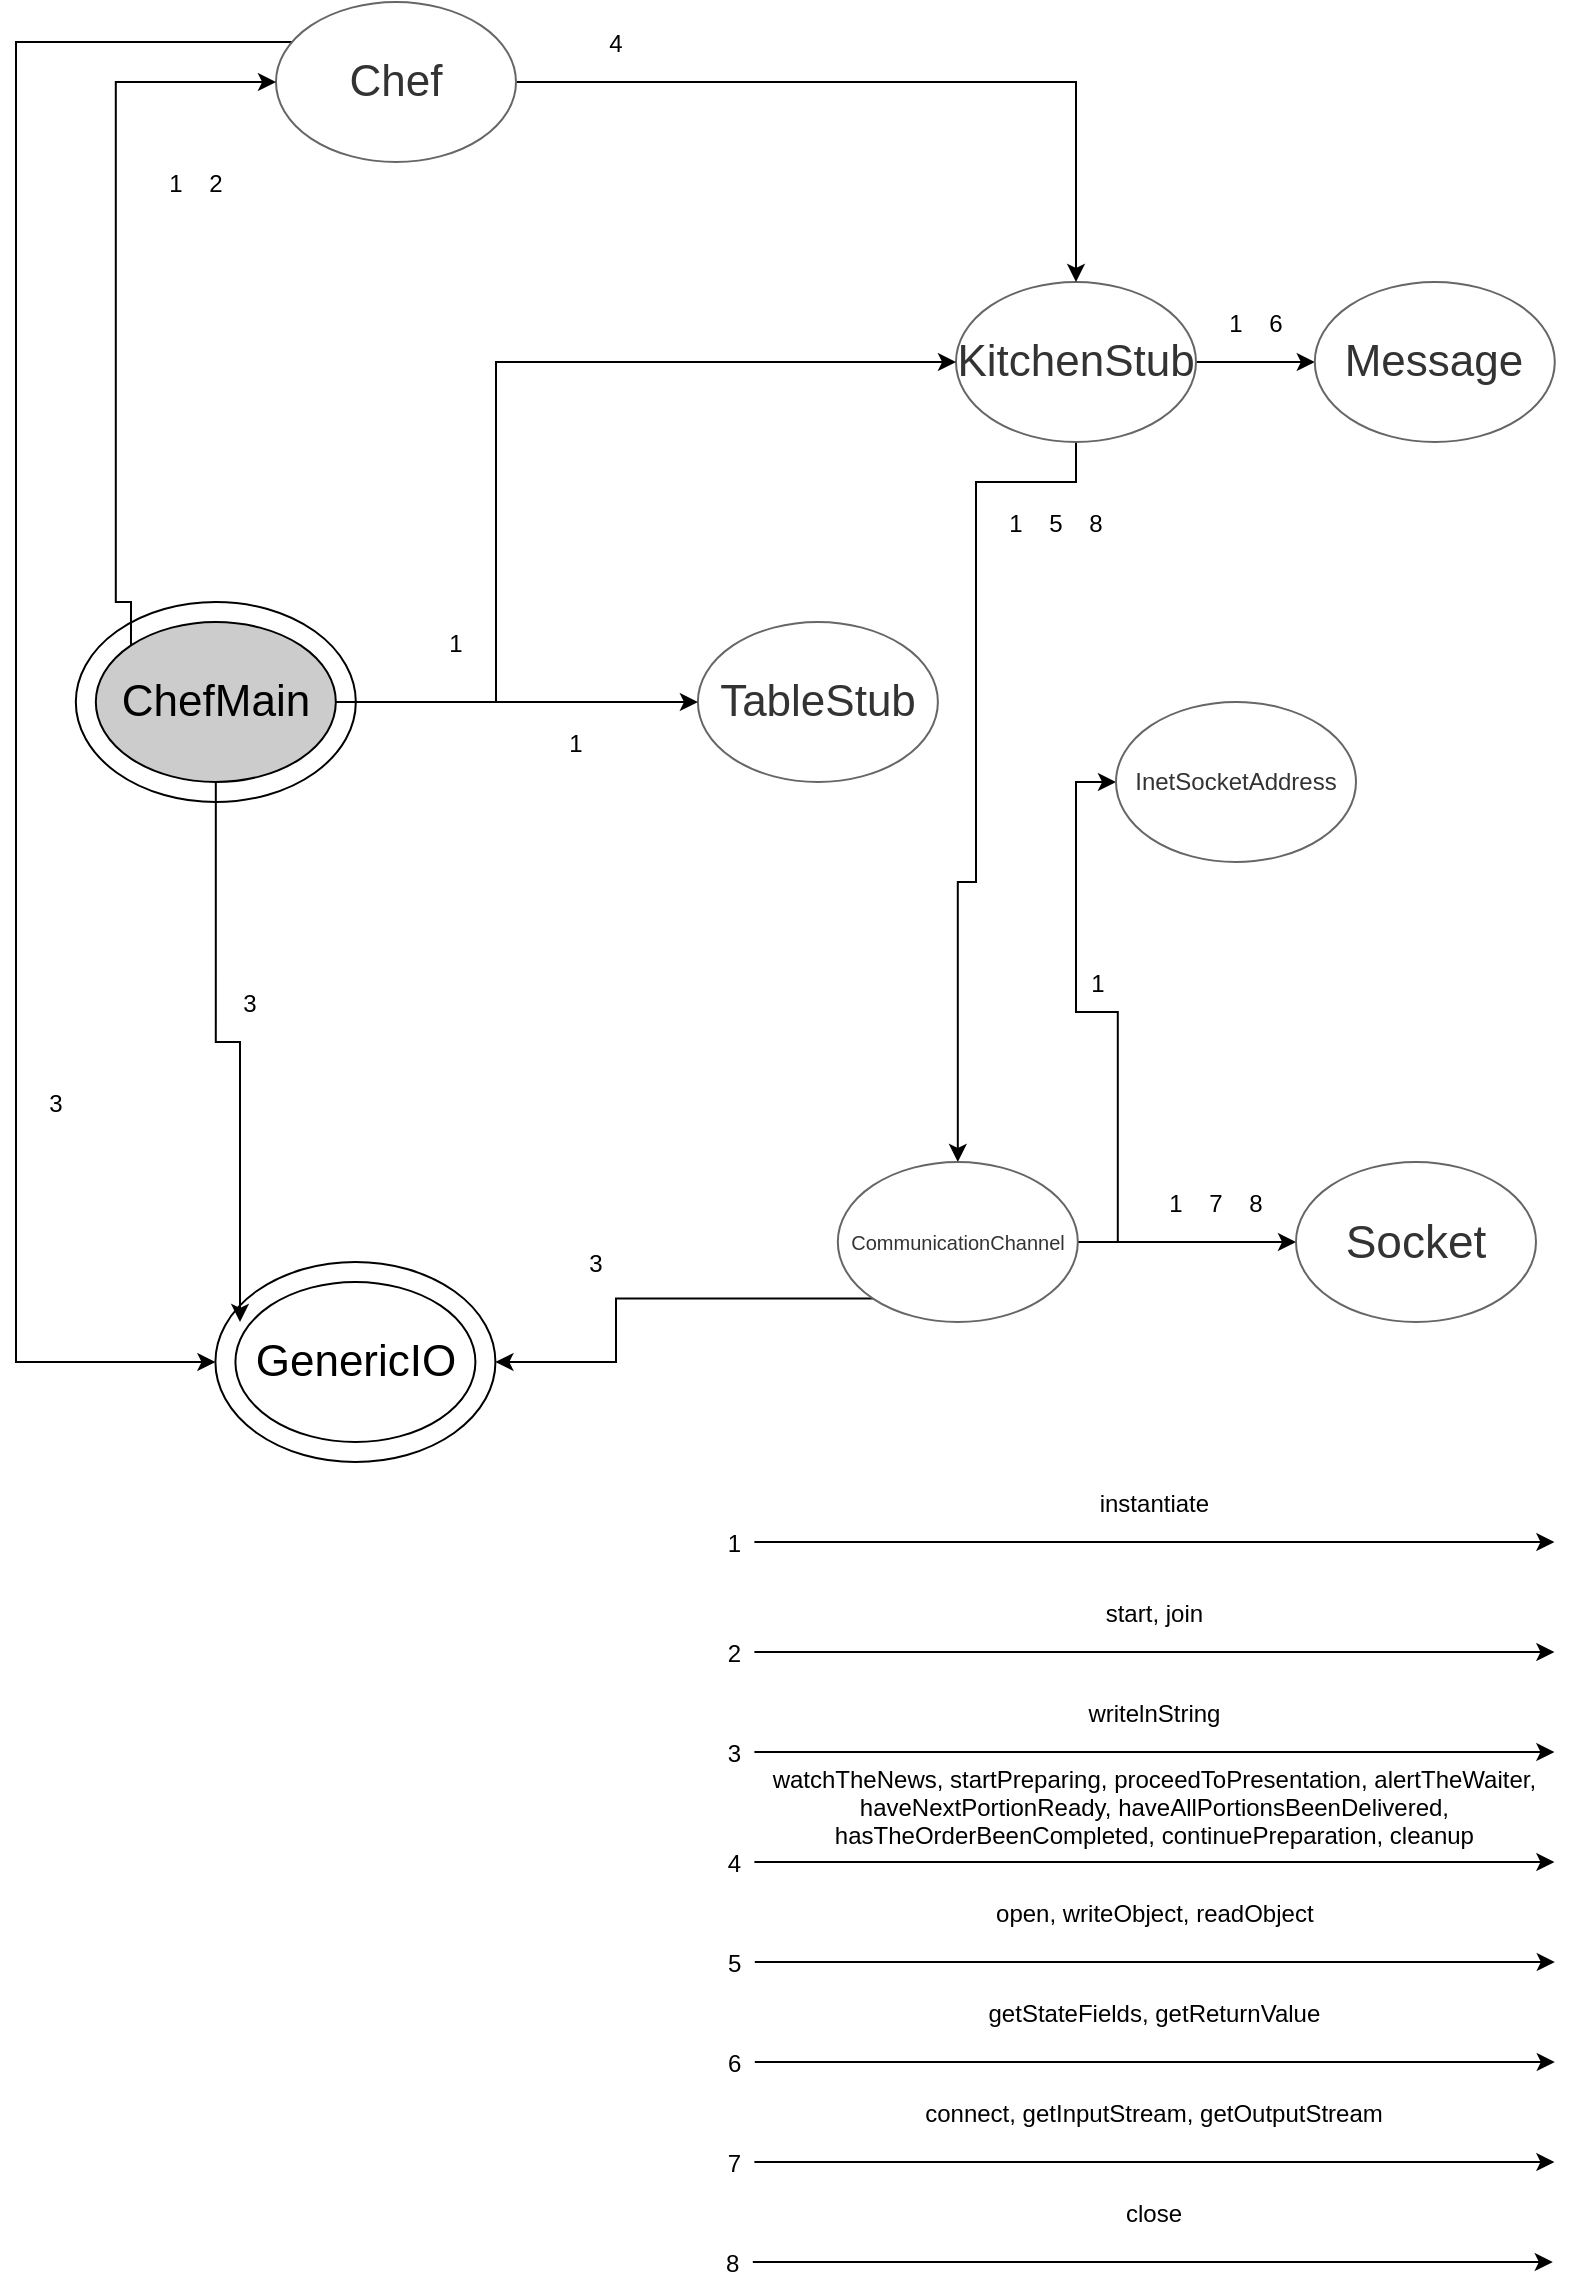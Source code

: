 <mxfile version="18.1.3" type="device"><diagram id="V43urnrV13udNLTjeXBL" name="Page-1"><mxGraphModel dx="1578" dy="804" grid="1" gridSize="10" guides="1" tooltips="1" connect="1" arrows="1" fold="1" page="1" pageScale="1" pageWidth="827" pageHeight="1169" math="0" shadow="0"><root><mxCell id="0"/><mxCell id="1" parent="0"/><mxCell id="COMc7C2_gptebcU1V27h-4" style="edgeStyle=orthogonalEdgeStyle;rounded=0;orthogonalLoop=1;jettySize=auto;html=1;entryX=0.5;entryY=0;entryDx=0;entryDy=0;fontSize=10;" parent="1" source="DL_6BMIu8UC8CPBRrPxo-1" target="COMc7C2_gptebcU1V27h-3" edge="1"><mxGeometry relative="1" as="geometry"><Array as="points"><mxPoint x="1360" y="260"/><mxPoint x="1310" y="260"/><mxPoint x="1310" y="460"/><mxPoint x="1301" y="460"/></Array></mxGeometry></mxCell><mxCell id="COMc7C2_gptebcU1V27h-11" style="edgeStyle=orthogonalEdgeStyle;rounded=0;orthogonalLoop=1;jettySize=auto;html=1;fontSize=10;" parent="1" source="DL_6BMIu8UC8CPBRrPxo-1" target="COMc7C2_gptebcU1V27h-6" edge="1"><mxGeometry relative="1" as="geometry"/></mxCell><mxCell id="DL_6BMIu8UC8CPBRrPxo-1" value="&lt;font style=&quot;font-size: 22px&quot;&gt;KitchenStub&lt;/font&gt;" style="ellipse;whiteSpace=wrap;html=1;fillColor=#FFFFFF;fontColor=#333333;strokeColor=#666666;" parent="1" vertex="1"><mxGeometry x="1300" y="160" width="120" height="80" as="geometry"/></mxCell><mxCell id="DL_6BMIu8UC8CPBRrPxo-39" style="edgeStyle=orthogonalEdgeStyle;rounded=0;orthogonalLoop=1;jettySize=auto;html=1;fontSize=20;entryX=0;entryY=0.5;entryDx=0;entryDy=0;" parent="1" source="DL_6BMIu8UC8CPBRrPxo-5" target="DL_6BMIu8UC8CPBRrPxo-6" edge="1"><mxGeometry relative="1" as="geometry"><mxPoint x="830" y="690" as="targetPoint"/><Array as="points"><mxPoint x="830" y="40"/><mxPoint x="830" y="700"/></Array></mxGeometry></mxCell><mxCell id="COMc7C2_gptebcU1V27h-1" style="edgeStyle=orthogonalEdgeStyle;rounded=0;orthogonalLoop=1;jettySize=auto;html=1;entryX=0.5;entryY=0;entryDx=0;entryDy=0;fontSize=22;" parent="1" source="DL_6BMIu8UC8CPBRrPxo-5" target="DL_6BMIu8UC8CPBRrPxo-1" edge="1"><mxGeometry relative="1" as="geometry"/></mxCell><mxCell id="DL_6BMIu8UC8CPBRrPxo-5" value="&lt;font style=&quot;font-size: 22px&quot;&gt;Chef&lt;/font&gt;" style="ellipse;whiteSpace=wrap;html=1;fillColor=#FFFFFF;fontColor=#333333;strokeColor=#666666;" parent="1" vertex="1"><mxGeometry x="960" y="20" width="120" height="80" as="geometry"/></mxCell><mxCell id="DL_6BMIu8UC8CPBRrPxo-9" value="&lt;font style=&quot;font-size: 22px;&quot;&gt;TableStub&lt;/font&gt;" style="ellipse;whiteSpace=wrap;html=1;fillColor=#FFFFFF;fontColor=#333333;strokeColor=#666666;" parent="1" vertex="1"><mxGeometry x="1170.95" y="330" width="120" height="80" as="geometry"/></mxCell><mxCell id="DL_6BMIu8UC8CPBRrPxo-10" value="" style="group" parent="1" vertex="1" connectable="0"><mxGeometry x="929.71" y="650" width="140" height="100" as="geometry"/></mxCell><mxCell id="DL_6BMIu8UC8CPBRrPxo-6" value="&lt;font style=&quot;font-size: 22px&quot;&gt;GenericIO&lt;/font&gt;" style="ellipse;whiteSpace=wrap;html=1;gradientColor=none;" parent="DL_6BMIu8UC8CPBRrPxo-10" vertex="1"><mxGeometry width="140" height="100" as="geometry"/></mxCell><mxCell id="DL_6BMIu8UC8CPBRrPxo-7" value="&lt;font style=&quot;font-size: 22px&quot;&gt;GenericIO&lt;/font&gt;" style="ellipse;whiteSpace=wrap;html=1;gradientColor=none;" parent="DL_6BMIu8UC8CPBRrPxo-10" vertex="1"><mxGeometry x="10" y="10" width="120" height="80" as="geometry"/></mxCell><mxCell id="DL_6BMIu8UC8CPBRrPxo-11" value="" style="group" parent="1" vertex="1" connectable="0"><mxGeometry x="859.91" y="320" width="140" height="100" as="geometry"/></mxCell><mxCell id="DL_6BMIu8UC8CPBRrPxo-2" value="&lt;font style=&quot;font-size: 22px&quot;&gt;GenericIO&lt;/font&gt;" style="ellipse;whiteSpace=wrap;html=1;gradientColor=none;" parent="DL_6BMIu8UC8CPBRrPxo-11" vertex="1"><mxGeometry width="140" height="100" as="geometry"/></mxCell><mxCell id="DL_6BMIu8UC8CPBRrPxo-3" value="&lt;font style=&quot;font-size: 22px;&quot;&gt;ChefMain&lt;/font&gt;" style="ellipse;whiteSpace=wrap;html=1;strokeWidth=1;fillColor=#CCCCCC;" parent="DL_6BMIu8UC8CPBRrPxo-11" vertex="1"><mxGeometry x="10" y="10" width="120" height="80" as="geometry"/></mxCell><mxCell id="DL_6BMIu8UC8CPBRrPxo-13" style="edgeStyle=orthogonalEdgeStyle;rounded=0;orthogonalLoop=1;jettySize=auto;html=1;fillColor=#d5e8d4;strokeColor=#000000;" parent="1" edge="1"><mxGeometry relative="1" as="geometry"><mxPoint x="1199.2" y="790" as="sourcePoint"/><mxPoint x="1599.2" y="790" as="targetPoint"/></mxGeometry></mxCell><mxCell id="DL_6BMIu8UC8CPBRrPxo-14" value="instantiate" style="text;strokeColor=none;fillColor=none;align=center;verticalAlign=middle;spacingLeft=4;spacingRight=4;overflow=hidden;points=[[0,0.5],[1,0.5]];portConstraint=eastwest;rotatable=0;" parent="1" vertex="1"><mxGeometry x="1199.2" y="750" width="400" height="40" as="geometry"/></mxCell><mxCell id="DL_6BMIu8UC8CPBRrPxo-15" value="1" style="text;strokeColor=none;fillColor=none;align=center;verticalAlign=middle;spacingLeft=4;spacingRight=4;overflow=hidden;points=[[0,0.5],[1,0.5]];portConstraint=eastwest;rotatable=0;" parent="1" vertex="1"><mxGeometry x="1179.2" y="780" width="20" height="20" as="geometry"/></mxCell><mxCell id="DL_6BMIu8UC8CPBRrPxo-16" style="edgeStyle=orthogonalEdgeStyle;rounded=0;orthogonalLoop=1;jettySize=auto;html=1;entryX=0;entryY=0.5;entryDx=0;entryDy=0;fontSize=18;exitX=0;exitY=0;exitDx=0;exitDy=0;" parent="1" source="DL_6BMIu8UC8CPBRrPxo-3" target="DL_6BMIu8UC8CPBRrPxo-5" edge="1"><mxGeometry relative="1" as="geometry"><Array as="points"><mxPoint x="887.91" y="320"/><mxPoint x="879.91" y="320"/><mxPoint x="879.91" y="60"/></Array></mxGeometry></mxCell><mxCell id="DL_6BMIu8UC8CPBRrPxo-17" style="edgeStyle=orthogonalEdgeStyle;rounded=0;orthogonalLoop=1;jettySize=auto;html=1;entryX=0;entryY=0.5;entryDx=0;entryDy=0;fontSize=18;" parent="1" source="DL_6BMIu8UC8CPBRrPxo-2" target="DL_6BMIu8UC8CPBRrPxo-1" edge="1"><mxGeometry relative="1" as="geometry"><Array as="points"><mxPoint x="1070" y="370"/><mxPoint x="1070" y="200"/></Array></mxGeometry></mxCell><mxCell id="DL_6BMIu8UC8CPBRrPxo-18" style="edgeStyle=orthogonalEdgeStyle;rounded=0;orthogonalLoop=1;jettySize=auto;html=1;entryX=0;entryY=0.5;entryDx=0;entryDy=0;fontSize=18;" parent="1" source="DL_6BMIu8UC8CPBRrPxo-3" target="DL_6BMIu8UC8CPBRrPxo-9" edge="1"><mxGeometry relative="1" as="geometry"><Array as="points"><mxPoint x="1130" y="370"/><mxPoint x="1130" y="370"/></Array></mxGeometry></mxCell><mxCell id="DL_6BMIu8UC8CPBRrPxo-20" value="1" style="text;strokeColor=none;fillColor=none;align=center;verticalAlign=middle;spacingLeft=4;spacingRight=4;overflow=hidden;points=[[0,0.5],[1,0.5]];portConstraint=eastwest;rotatable=0;" parent="1" vertex="1"><mxGeometry x="899.91" y="100" width="20" height="20" as="geometry"/></mxCell><mxCell id="DL_6BMIu8UC8CPBRrPxo-21" value="1" style="text;strokeColor=none;fillColor=none;align=center;verticalAlign=middle;spacingLeft=4;spacingRight=4;overflow=hidden;points=[[0,0.5],[1,0.5]];portConstraint=eastwest;rotatable=0;" parent="1" vertex="1"><mxGeometry x="1040" y="330" width="20" height="20" as="geometry"/></mxCell><mxCell id="DL_6BMIu8UC8CPBRrPxo-22" value="1" style="text;strokeColor=none;fillColor=none;align=center;verticalAlign=middle;spacingLeft=4;spacingRight=4;overflow=hidden;points=[[0,0.5],[1,0.5]];portConstraint=eastwest;rotatable=0;" parent="1" vertex="1"><mxGeometry x="1100" y="380" width="20" height="20" as="geometry"/></mxCell><mxCell id="DL_6BMIu8UC8CPBRrPxo-24" value="2" style="text;strokeColor=none;fillColor=none;align=center;verticalAlign=middle;spacingLeft=4;spacingRight=4;overflow=hidden;points=[[0,0.5],[1,0.5]];portConstraint=eastwest;rotatable=0;" parent="1" vertex="1"><mxGeometry x="919.91" y="100" width="20" height="20" as="geometry"/></mxCell><mxCell id="DL_6BMIu8UC8CPBRrPxo-26" style="edgeStyle=orthogonalEdgeStyle;rounded=0;orthogonalLoop=1;jettySize=auto;html=1;fillColor=#d5e8d4;strokeColor=#000000;" parent="1" edge="1"><mxGeometry relative="1" as="geometry"><mxPoint x="1199.2" y="845" as="sourcePoint"/><mxPoint x="1599.2" y="845" as="targetPoint"/></mxGeometry></mxCell><mxCell id="DL_6BMIu8UC8CPBRrPxo-27" value="start, join" style="text;strokeColor=none;fillColor=none;align=center;verticalAlign=middle;spacingLeft=4;spacingRight=4;overflow=hidden;points=[[0,0.5],[1,0.5]];portConstraint=eastwest;rotatable=0;" parent="1" vertex="1"><mxGeometry x="1199.2" y="805" width="400" height="40" as="geometry"/></mxCell><mxCell id="DL_6BMIu8UC8CPBRrPxo-28" value="2" style="text;strokeColor=none;fillColor=none;align=center;verticalAlign=middle;spacingLeft=4;spacingRight=4;overflow=hidden;points=[[0,0.5],[1,0.5]];portConstraint=eastwest;rotatable=0;" parent="1" vertex="1"><mxGeometry x="1179.2" y="835" width="20" height="20" as="geometry"/></mxCell><mxCell id="DL_6BMIu8UC8CPBRrPxo-32" style="edgeStyle=orthogonalEdgeStyle;rounded=0;orthogonalLoop=1;jettySize=auto;html=1;fontSize=18;" parent="1" source="DL_6BMIu8UC8CPBRrPxo-3" edge="1"><mxGeometry relative="1" as="geometry"><Array as="points"><mxPoint x="930" y="540"/><mxPoint x="942" y="540"/></Array><mxPoint x="942" y="680" as="targetPoint"/></mxGeometry></mxCell><mxCell id="DL_6BMIu8UC8CPBRrPxo-33" style="edgeStyle=orthogonalEdgeStyle;rounded=0;orthogonalLoop=1;jettySize=auto;html=1;fillColor=#d5e8d4;strokeColor=#000000;" parent="1" edge="1"><mxGeometry relative="1" as="geometry"><mxPoint x="1199.2" y="895" as="sourcePoint"/><mxPoint x="1599.2" y="895" as="targetPoint"/></mxGeometry></mxCell><mxCell id="DL_6BMIu8UC8CPBRrPxo-34" value="writelnString" style="text;strokeColor=none;fillColor=none;align=center;verticalAlign=middle;spacingLeft=4;spacingRight=4;overflow=hidden;points=[[0,0.5],[1,0.5]];portConstraint=eastwest;rotatable=0;" parent="1" vertex="1"><mxGeometry x="1199.2" y="855" width="400" height="40" as="geometry"/></mxCell><mxCell id="DL_6BMIu8UC8CPBRrPxo-35" value="3" style="text;strokeColor=none;fillColor=none;align=center;verticalAlign=middle;spacingLeft=4;spacingRight=4;overflow=hidden;points=[[0,0.5],[1,0.5]];portConstraint=eastwest;rotatable=0;" parent="1" vertex="1"><mxGeometry x="1179.2" y="885" width="20" height="20" as="geometry"/></mxCell><mxCell id="DL_6BMIu8UC8CPBRrPxo-40" value="3" style="text;strokeColor=none;fillColor=none;align=center;verticalAlign=middle;spacingLeft=4;spacingRight=4;overflow=hidden;points=[[0,0.5],[1,0.5]];portConstraint=eastwest;rotatable=0;" parent="1" vertex="1"><mxGeometry x="936.91" y="510" width="20" height="20" as="geometry"/></mxCell><mxCell id="DL_6BMIu8UC8CPBRrPxo-41" value="3" style="text;strokeColor=none;fillColor=none;align=center;verticalAlign=middle;spacingLeft=4;spacingRight=4;overflow=hidden;points=[[0,0.5],[1,0.5]];portConstraint=eastwest;rotatable=0;" parent="1" vertex="1"><mxGeometry x="839.91" y="560" width="20" height="20" as="geometry"/></mxCell><mxCell id="DL_6BMIu8UC8CPBRrPxo-43" style="edgeStyle=orthogonalEdgeStyle;rounded=0;orthogonalLoop=1;jettySize=auto;html=1;fillColor=#d5e8d4;strokeColor=#000000;" parent="1" edge="1"><mxGeometry relative="1" as="geometry"><mxPoint x="1199.2" y="950" as="sourcePoint"/><mxPoint x="1599.2" y="950" as="targetPoint"/></mxGeometry></mxCell><mxCell id="DL_6BMIu8UC8CPBRrPxo-44" value="watchTheNews, startPreparing, proceedToPresentation, alertTheWaiter,&#xA;haveNextPortionReady, haveAllPortionsBeenDelivered,&#xA;hasTheOrderBeenCompleted, continuePreparation, cleanup&#xA;" style="text;strokeColor=none;fillColor=none;align=center;verticalAlign=middle;spacingLeft=4;spacingRight=4;overflow=hidden;points=[[0,0.5],[1,0.5]];portConstraint=eastwest;rotatable=0;" parent="1" vertex="1"><mxGeometry x="1199.2" y="900" width="400" height="50" as="geometry"/></mxCell><mxCell id="DL_6BMIu8UC8CPBRrPxo-45" value="4" style="text;strokeColor=none;fillColor=none;align=center;verticalAlign=middle;spacingLeft=4;spacingRight=4;overflow=hidden;points=[[0,0.5],[1,0.5]];portConstraint=eastwest;rotatable=0;" parent="1" vertex="1"><mxGeometry x="1179.2" y="940" width="20" height="20" as="geometry"/></mxCell><mxCell id="COMc7C2_gptebcU1V27h-2" value="4" style="text;strokeColor=none;fillColor=none;align=center;verticalAlign=middle;spacingLeft=4;spacingRight=4;overflow=hidden;points=[[0,0.5],[1,0.5]];portConstraint=eastwest;rotatable=0;" parent="1" vertex="1"><mxGeometry x="1120" y="30" width="20" height="20" as="geometry"/></mxCell><mxCell id="COMc7C2_gptebcU1V27h-19" style="edgeStyle=orthogonalEdgeStyle;rounded=0;orthogonalLoop=1;jettySize=auto;html=1;entryX=0;entryY=0.5;entryDx=0;entryDy=0;fontSize=10;" parent="1" source="COMc7C2_gptebcU1V27h-3" target="COMc7C2_gptebcU1V27h-18" edge="1"><mxGeometry relative="1" as="geometry"/></mxCell><mxCell id="COMc7C2_gptebcU1V27h-21" style="edgeStyle=orthogonalEdgeStyle;rounded=0;orthogonalLoop=1;jettySize=auto;html=1;entryX=0;entryY=0.5;entryDx=0;entryDy=0;fontSize=23;" parent="1" source="COMc7C2_gptebcU1V27h-3" target="COMc7C2_gptebcU1V27h-20" edge="1"><mxGeometry relative="1" as="geometry"/></mxCell><mxCell id="COMc7C2_gptebcU1V27h-30" style="edgeStyle=orthogonalEdgeStyle;rounded=0;orthogonalLoop=1;jettySize=auto;html=1;entryX=1;entryY=0.5;entryDx=0;entryDy=0;fontSize=23;exitX=0;exitY=1;exitDx=0;exitDy=0;" parent="1" source="COMc7C2_gptebcU1V27h-3" target="DL_6BMIu8UC8CPBRrPxo-6" edge="1"><mxGeometry relative="1" as="geometry"><Array as="points"><mxPoint x="1130" y="668"/><mxPoint x="1130" y="700"/></Array></mxGeometry></mxCell><mxCell id="COMc7C2_gptebcU1V27h-3" value="&lt;div style=&quot;font-size: 10px;&quot;&gt;&lt;font style=&quot;font-size: 10px;&quot;&gt;CommunicationChannel&lt;/font&gt;&lt;/div&gt;" style="ellipse;whiteSpace=wrap;html=1;fillColor=#FFFFFF;fontColor=#333333;strokeColor=#666666;" parent="1" vertex="1"><mxGeometry x="1240.91" y="600" width="120" height="80" as="geometry"/></mxCell><mxCell id="COMc7C2_gptebcU1V27h-5" value="1" style="text;strokeColor=none;fillColor=none;align=center;verticalAlign=middle;spacingLeft=4;spacingRight=4;overflow=hidden;points=[[0,0.5],[1,0.5]];portConstraint=eastwest;rotatable=0;" parent="1" vertex="1"><mxGeometry x="1320.0" y="270" width="20" height="20" as="geometry"/></mxCell><mxCell id="COMc7C2_gptebcU1V27h-6" value="&lt;font style=&quot;font-size: 22px;&quot;&gt;Message&lt;/font&gt;" style="ellipse;whiteSpace=wrap;html=1;fillColor=#FFFFFF;fontColor=#333333;strokeColor=#666666;" parent="1" vertex="1"><mxGeometry x="1479.4" y="160" width="120" height="80" as="geometry"/></mxCell><mxCell id="COMc7C2_gptebcU1V27h-7" style="edgeStyle=orthogonalEdgeStyle;rounded=0;orthogonalLoop=1;jettySize=auto;html=1;fillColor=#d5e8d4;strokeColor=#000000;" parent="1" edge="1"><mxGeometry relative="1" as="geometry"><mxPoint x="1199.4" y="1000" as="sourcePoint"/><mxPoint x="1599.4" y="1000" as="targetPoint"/></mxGeometry></mxCell><mxCell id="COMc7C2_gptebcU1V27h-8" value="open, writeObject, readObject" style="text;strokeColor=none;fillColor=none;align=center;verticalAlign=middle;spacingLeft=4;spacingRight=4;overflow=hidden;points=[[0,0.5],[1,0.5]];portConstraint=eastwest;rotatable=0;" parent="1" vertex="1"><mxGeometry x="1199.4" y="950" width="400" height="50" as="geometry"/></mxCell><mxCell id="COMc7C2_gptebcU1V27h-9" value="5" style="text;strokeColor=none;fillColor=none;align=center;verticalAlign=middle;spacingLeft=4;spacingRight=4;overflow=hidden;points=[[0,0.5],[1,0.5]];portConstraint=eastwest;rotatable=0;" parent="1" vertex="1"><mxGeometry x="1179.4" y="990" width="20" height="20" as="geometry"/></mxCell><mxCell id="COMc7C2_gptebcU1V27h-10" value="5" style="text;strokeColor=none;fillColor=none;align=center;verticalAlign=middle;spacingLeft=4;spacingRight=4;overflow=hidden;points=[[0,0.5],[1,0.5]];portConstraint=eastwest;rotatable=0;" parent="1" vertex="1"><mxGeometry x="1340" y="270" width="20" height="20" as="geometry"/></mxCell><mxCell id="COMc7C2_gptebcU1V27h-12" value="1" style="text;strokeColor=none;fillColor=none;align=center;verticalAlign=middle;spacingLeft=4;spacingRight=4;overflow=hidden;points=[[0,0.5],[1,0.5]];portConstraint=eastwest;rotatable=0;" parent="1" vertex="1"><mxGeometry x="1430" y="170" width="20" height="20" as="geometry"/></mxCell><mxCell id="COMc7C2_gptebcU1V27h-13" value="6" style="text;strokeColor=none;fillColor=none;align=center;verticalAlign=middle;spacingLeft=4;spacingRight=4;overflow=hidden;points=[[0,0.5],[1,0.5]];portConstraint=eastwest;rotatable=0;" parent="1" vertex="1"><mxGeometry x="1450" y="170" width="20" height="20" as="geometry"/></mxCell><mxCell id="COMc7C2_gptebcU1V27h-14" value="getStateFields, getReturnValue" style="text;strokeColor=none;fillColor=none;align=center;verticalAlign=middle;spacingLeft=4;spacingRight=4;overflow=hidden;points=[[0,0.5],[1,0.5]];portConstraint=eastwest;rotatable=0;" parent="1" vertex="1"><mxGeometry x="1199.2" y="1000" width="400" height="50" as="geometry"/></mxCell><mxCell id="COMc7C2_gptebcU1V27h-15" style="edgeStyle=orthogonalEdgeStyle;rounded=0;orthogonalLoop=1;jettySize=auto;html=1;fillColor=#d5e8d4;strokeColor=#000000;" parent="1" edge="1"><mxGeometry relative="1" as="geometry"><mxPoint x="1199.4" y="1050" as="sourcePoint"/><mxPoint x="1599.4" y="1050" as="targetPoint"/></mxGeometry></mxCell><mxCell id="COMc7C2_gptebcU1V27h-16" value="6" style="text;strokeColor=none;fillColor=none;align=center;verticalAlign=middle;spacingLeft=4;spacingRight=4;overflow=hidden;points=[[0,0.5],[1,0.5]];portConstraint=eastwest;rotatable=0;" parent="1" vertex="1"><mxGeometry x="1179.4" y="1040" width="20" height="20" as="geometry"/></mxCell><mxCell id="COMc7C2_gptebcU1V27h-18" value="InetSocketAddress" style="ellipse;whiteSpace=wrap;html=1;fillColor=#FFFFFF;fontColor=#333333;strokeColor=#666666;" parent="1" vertex="1"><mxGeometry x="1380" y="370" width="120" height="80" as="geometry"/></mxCell><mxCell id="COMc7C2_gptebcU1V27h-20" value="&lt;font style=&quot;font-size: 23px;&quot;&gt;Socket&lt;/font&gt;" style="ellipse;whiteSpace=wrap;html=1;fillColor=#FFFFFF;fontColor=#333333;strokeColor=#666666;" parent="1" vertex="1"><mxGeometry x="1470" y="600" width="120" height="80" as="geometry"/></mxCell><mxCell id="COMc7C2_gptebcU1V27h-22" value="1" style="text;strokeColor=none;fillColor=none;align=center;verticalAlign=middle;spacingLeft=4;spacingRight=4;overflow=hidden;points=[[0,0.5],[1,0.5]];portConstraint=eastwest;rotatable=0;" parent="1" vertex="1"><mxGeometry x="1360.91" y="500" width="20" height="20" as="geometry"/></mxCell><mxCell id="COMc7C2_gptebcU1V27h-23" value="1" style="text;strokeColor=none;fillColor=none;align=center;verticalAlign=middle;spacingLeft=4;spacingRight=4;overflow=hidden;points=[[0,0.5],[1,0.5]];portConstraint=eastwest;rotatable=0;" parent="1" vertex="1"><mxGeometry x="1400" y="610" width="20" height="20" as="geometry"/></mxCell><mxCell id="COMc7C2_gptebcU1V27h-24" value="7" style="text;strokeColor=none;fillColor=none;align=center;verticalAlign=middle;spacingLeft=4;spacingRight=4;overflow=hidden;points=[[0,0.5],[1,0.5]];portConstraint=eastwest;rotatable=0;" parent="1" vertex="1"><mxGeometry x="1420" y="610" width="20" height="20" as="geometry"/></mxCell><mxCell id="COMc7C2_gptebcU1V27h-26" value="connect, getInputStream, getOutputStream" style="text;strokeColor=none;fillColor=none;align=center;verticalAlign=middle;spacingLeft=4;spacingRight=4;overflow=hidden;points=[[0,0.5],[1,0.5]];portConstraint=eastwest;rotatable=0;" parent="1" vertex="1"><mxGeometry x="1199.0" y="1050" width="400" height="50" as="geometry"/></mxCell><mxCell id="COMc7C2_gptebcU1V27h-27" style="edgeStyle=orthogonalEdgeStyle;rounded=0;orthogonalLoop=1;jettySize=auto;html=1;fillColor=#d5e8d4;strokeColor=#000000;" parent="1" edge="1"><mxGeometry relative="1" as="geometry"><mxPoint x="1199.2" y="1100" as="sourcePoint"/><mxPoint x="1599.2" y="1100" as="targetPoint"/></mxGeometry></mxCell><mxCell id="COMc7C2_gptebcU1V27h-28" value="7" style="text;strokeColor=none;fillColor=none;align=center;verticalAlign=middle;spacingLeft=4;spacingRight=4;overflow=hidden;points=[[0,0.5],[1,0.5]];portConstraint=eastwest;rotatable=0;" parent="1" vertex="1"><mxGeometry x="1179.2" y="1090" width="20" height="20" as="geometry"/></mxCell><mxCell id="COMc7C2_gptebcU1V27h-32" value="3" style="text;strokeColor=none;fillColor=none;align=center;verticalAlign=middle;spacingLeft=4;spacingRight=4;overflow=hidden;points=[[0,0.5],[1,0.5]];portConstraint=eastwest;rotatable=0;" parent="1" vertex="1"><mxGeometry x="1110" y="640" width="20" height="20" as="geometry"/></mxCell><mxCell id="COMc7C2_gptebcU1V27h-34" value="close" style="text;strokeColor=none;fillColor=none;align=center;verticalAlign=middle;spacingLeft=4;spacingRight=4;overflow=hidden;points=[[0,0.5],[1,0.5]];portConstraint=eastwest;rotatable=0;" parent="1" vertex="1"><mxGeometry x="1199.0" y="1100" width="400" height="50" as="geometry"/></mxCell><mxCell id="COMc7C2_gptebcU1V27h-35" style="edgeStyle=orthogonalEdgeStyle;rounded=0;orthogonalLoop=1;jettySize=auto;html=1;fillColor=#d5e8d4;strokeColor=#000000;" parent="1" edge="1"><mxGeometry relative="1" as="geometry"><mxPoint x="1198.4" y="1150" as="sourcePoint"/><mxPoint x="1598.4" y="1150" as="targetPoint"/></mxGeometry></mxCell><mxCell id="COMc7C2_gptebcU1V27h-36" value="8" style="text;strokeColor=none;fillColor=none;align=center;verticalAlign=middle;spacingLeft=4;spacingRight=4;overflow=hidden;points=[[0,0.5],[1,0.5]];portConstraint=eastwest;rotatable=0;" parent="1" vertex="1"><mxGeometry x="1178.4" y="1140" width="20" height="20" as="geometry"/></mxCell><mxCell id="COMc7C2_gptebcU1V27h-37" value="8" style="text;strokeColor=none;fillColor=none;align=center;verticalAlign=middle;spacingLeft=4;spacingRight=4;overflow=hidden;points=[[0,0.5],[1,0.5]];portConstraint=eastwest;rotatable=0;" parent="1" vertex="1"><mxGeometry x="1440" y="610" width="20" height="20" as="geometry"/></mxCell><mxCell id="COMc7C2_gptebcU1V27h-38" value="8" style="text;strokeColor=none;fillColor=none;align=center;verticalAlign=middle;spacingLeft=4;spacingRight=4;overflow=hidden;points=[[0,0.5],[1,0.5]];portConstraint=eastwest;rotatable=0;" parent="1" vertex="1"><mxGeometry x="1360" y="270" width="19.91" height="20" as="geometry"/></mxCell></root></mxGraphModel></diagram></mxfile>